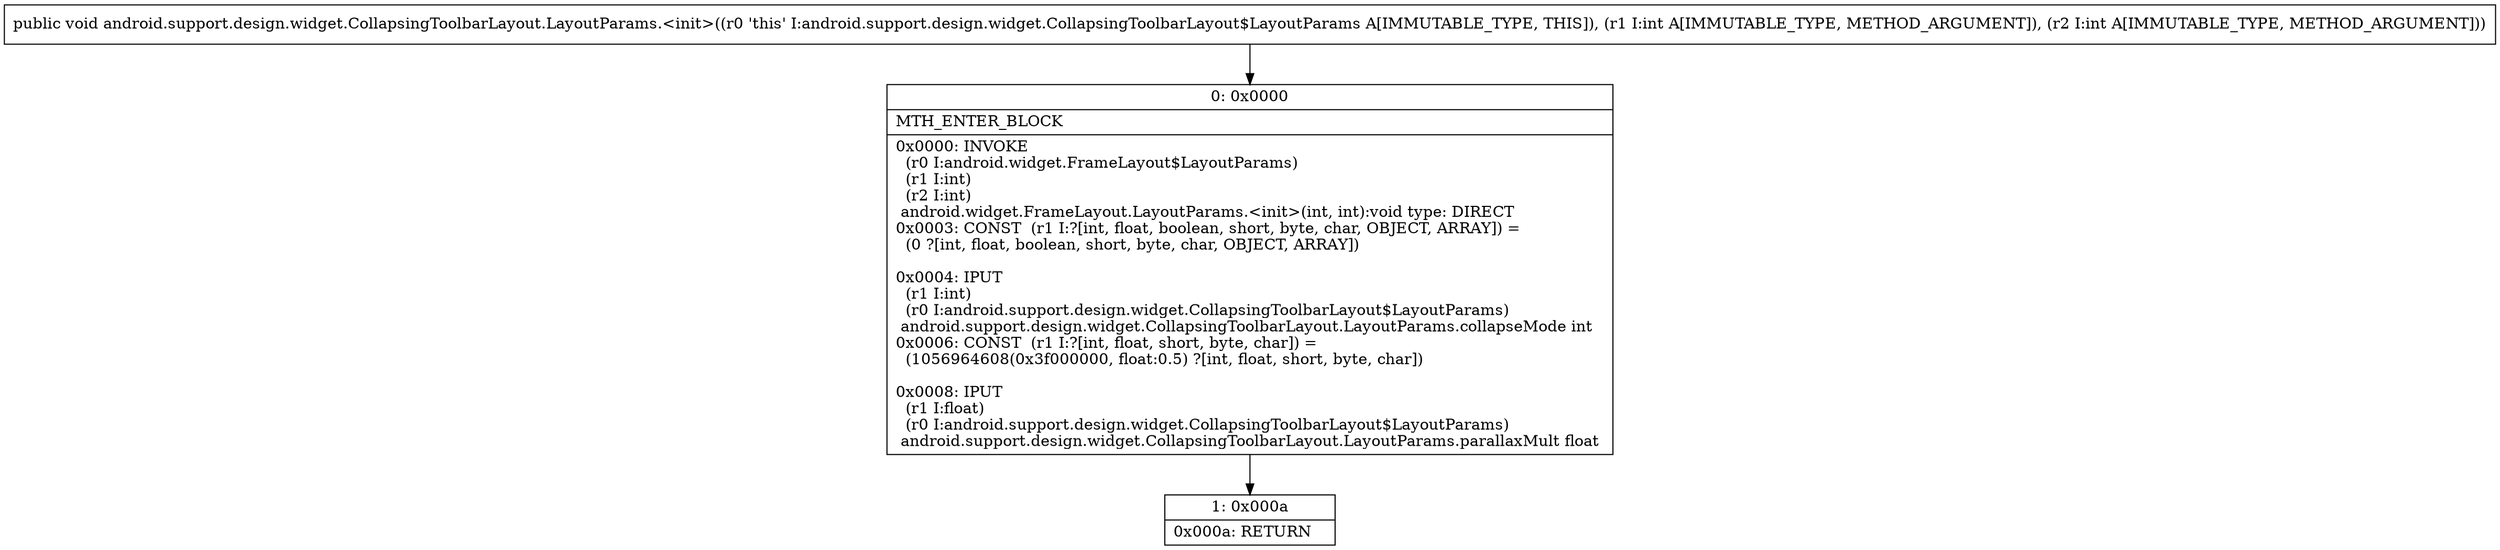 digraph "CFG forandroid.support.design.widget.CollapsingToolbarLayout.LayoutParams.\<init\>(II)V" {
Node_0 [shape=record,label="{0\:\ 0x0000|MTH_ENTER_BLOCK\l|0x0000: INVOKE  \l  (r0 I:android.widget.FrameLayout$LayoutParams)\l  (r1 I:int)\l  (r2 I:int)\l android.widget.FrameLayout.LayoutParams.\<init\>(int, int):void type: DIRECT \l0x0003: CONST  (r1 I:?[int, float, boolean, short, byte, char, OBJECT, ARRAY]) = \l  (0 ?[int, float, boolean, short, byte, char, OBJECT, ARRAY])\l \l0x0004: IPUT  \l  (r1 I:int)\l  (r0 I:android.support.design.widget.CollapsingToolbarLayout$LayoutParams)\l android.support.design.widget.CollapsingToolbarLayout.LayoutParams.collapseMode int \l0x0006: CONST  (r1 I:?[int, float, short, byte, char]) = \l  (1056964608(0x3f000000, float:0.5) ?[int, float, short, byte, char])\l \l0x0008: IPUT  \l  (r1 I:float)\l  (r0 I:android.support.design.widget.CollapsingToolbarLayout$LayoutParams)\l android.support.design.widget.CollapsingToolbarLayout.LayoutParams.parallaxMult float \l}"];
Node_1 [shape=record,label="{1\:\ 0x000a|0x000a: RETURN   \l}"];
MethodNode[shape=record,label="{public void android.support.design.widget.CollapsingToolbarLayout.LayoutParams.\<init\>((r0 'this' I:android.support.design.widget.CollapsingToolbarLayout$LayoutParams A[IMMUTABLE_TYPE, THIS]), (r1 I:int A[IMMUTABLE_TYPE, METHOD_ARGUMENT]), (r2 I:int A[IMMUTABLE_TYPE, METHOD_ARGUMENT])) }"];
MethodNode -> Node_0;
Node_0 -> Node_1;
}

